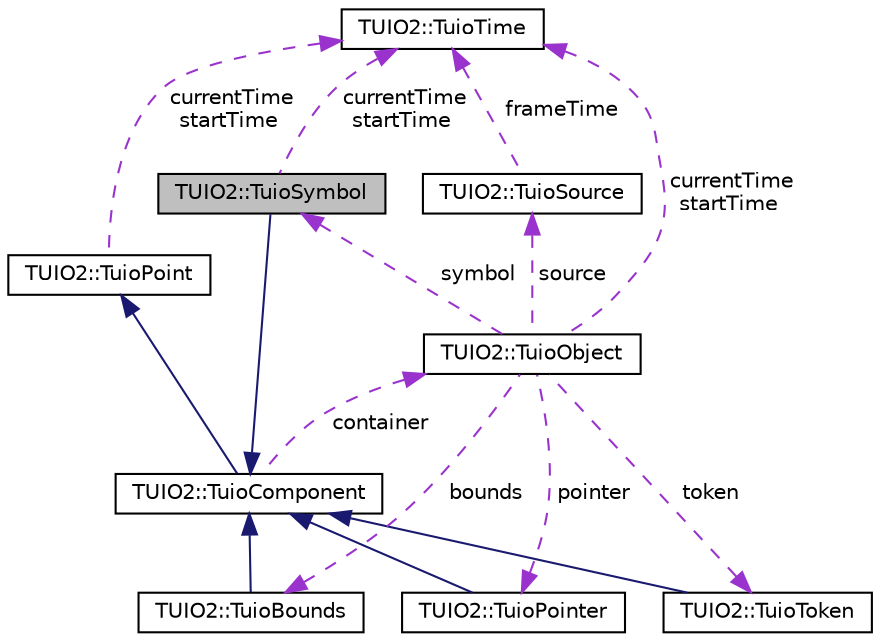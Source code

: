 digraph "TUIO2::TuioSymbol"
{
 // LATEX_PDF_SIZE
  edge [fontname="Helvetica",fontsize="10",labelfontname="Helvetica",labelfontsize="10"];
  node [fontname="Helvetica",fontsize="10",shape=record];
  Node1 [label="TUIO2::TuioSymbol",height=0.2,width=0.4,color="black", fillcolor="grey75", style="filled", fontcolor="black",tooltip=" "];
  Node2 -> Node1 [dir="back",color="midnightblue",fontsize="10",style="solid",fontname="Helvetica"];
  Node2 [label="TUIO2::TuioComponent",height=0.2,width=0.4,color="black", fillcolor="white", style="filled",URL="$classTUIO2_1_1TuioComponent.html",tooltip=" "];
  Node3 -> Node2 [dir="back",color="midnightblue",fontsize="10",style="solid",fontname="Helvetica"];
  Node3 [label="TUIO2::TuioPoint",height=0.2,width=0.4,color="black", fillcolor="white", style="filled",URL="$classTUIO2_1_1TuioPoint.html",tooltip=" "];
  Node4 -> Node3 [dir="back",color="darkorchid3",fontsize="10",style="dashed",label=" currentTime\nstartTime" ,fontname="Helvetica"];
  Node4 [label="TUIO2::TuioTime",height=0.2,width=0.4,color="black", fillcolor="white", style="filled",URL="$classTUIO2_1_1TuioTime.html",tooltip=" "];
  Node5 -> Node2 [dir="back",color="darkorchid3",fontsize="10",style="dashed",label=" container" ,fontname="Helvetica"];
  Node5 [label="TUIO2::TuioObject",height=0.2,width=0.4,color="black", fillcolor="white", style="filled",URL="$classTUIO2_1_1TuioObject.html",tooltip=" "];
  Node6 -> Node5 [dir="back",color="darkorchid3",fontsize="10",style="dashed",label=" source" ,fontname="Helvetica"];
  Node6 [label="TUIO2::TuioSource",height=0.2,width=0.4,color="black", fillcolor="white", style="filled",URL="$classTUIO2_1_1TuioSource.html",tooltip=" "];
  Node4 -> Node6 [dir="back",color="darkorchid3",fontsize="10",style="dashed",label=" frameTime" ,fontname="Helvetica"];
  Node7 -> Node5 [dir="back",color="darkorchid3",fontsize="10",style="dashed",label=" token" ,fontname="Helvetica"];
  Node7 [label="TUIO2::TuioToken",height=0.2,width=0.4,color="black", fillcolor="white", style="filled",URL="$classTUIO2_1_1TuioToken.html",tooltip=" "];
  Node2 -> Node7 [dir="back",color="midnightblue",fontsize="10",style="solid",fontname="Helvetica"];
  Node8 -> Node5 [dir="back",color="darkorchid3",fontsize="10",style="dashed",label=" pointer" ,fontname="Helvetica"];
  Node8 [label="TUIO2::TuioPointer",height=0.2,width=0.4,color="black", fillcolor="white", style="filled",URL="$classTUIO2_1_1TuioPointer.html",tooltip=" "];
  Node2 -> Node8 [dir="back",color="midnightblue",fontsize="10",style="solid",fontname="Helvetica"];
  Node9 -> Node5 [dir="back",color="darkorchid3",fontsize="10",style="dashed",label=" bounds" ,fontname="Helvetica"];
  Node9 [label="TUIO2::TuioBounds",height=0.2,width=0.4,color="black", fillcolor="white", style="filled",URL="$classTUIO2_1_1TuioBounds.html",tooltip=" "];
  Node2 -> Node9 [dir="back",color="midnightblue",fontsize="10",style="solid",fontname="Helvetica"];
  Node1 -> Node5 [dir="back",color="darkorchid3",fontsize="10",style="dashed",label=" symbol" ,fontname="Helvetica"];
  Node4 -> Node5 [dir="back",color="darkorchid3",fontsize="10",style="dashed",label=" currentTime\nstartTime" ,fontname="Helvetica"];
  Node4 -> Node1 [dir="back",color="darkorchid3",fontsize="10",style="dashed",label=" currentTime\nstartTime" ,fontname="Helvetica"];
}
